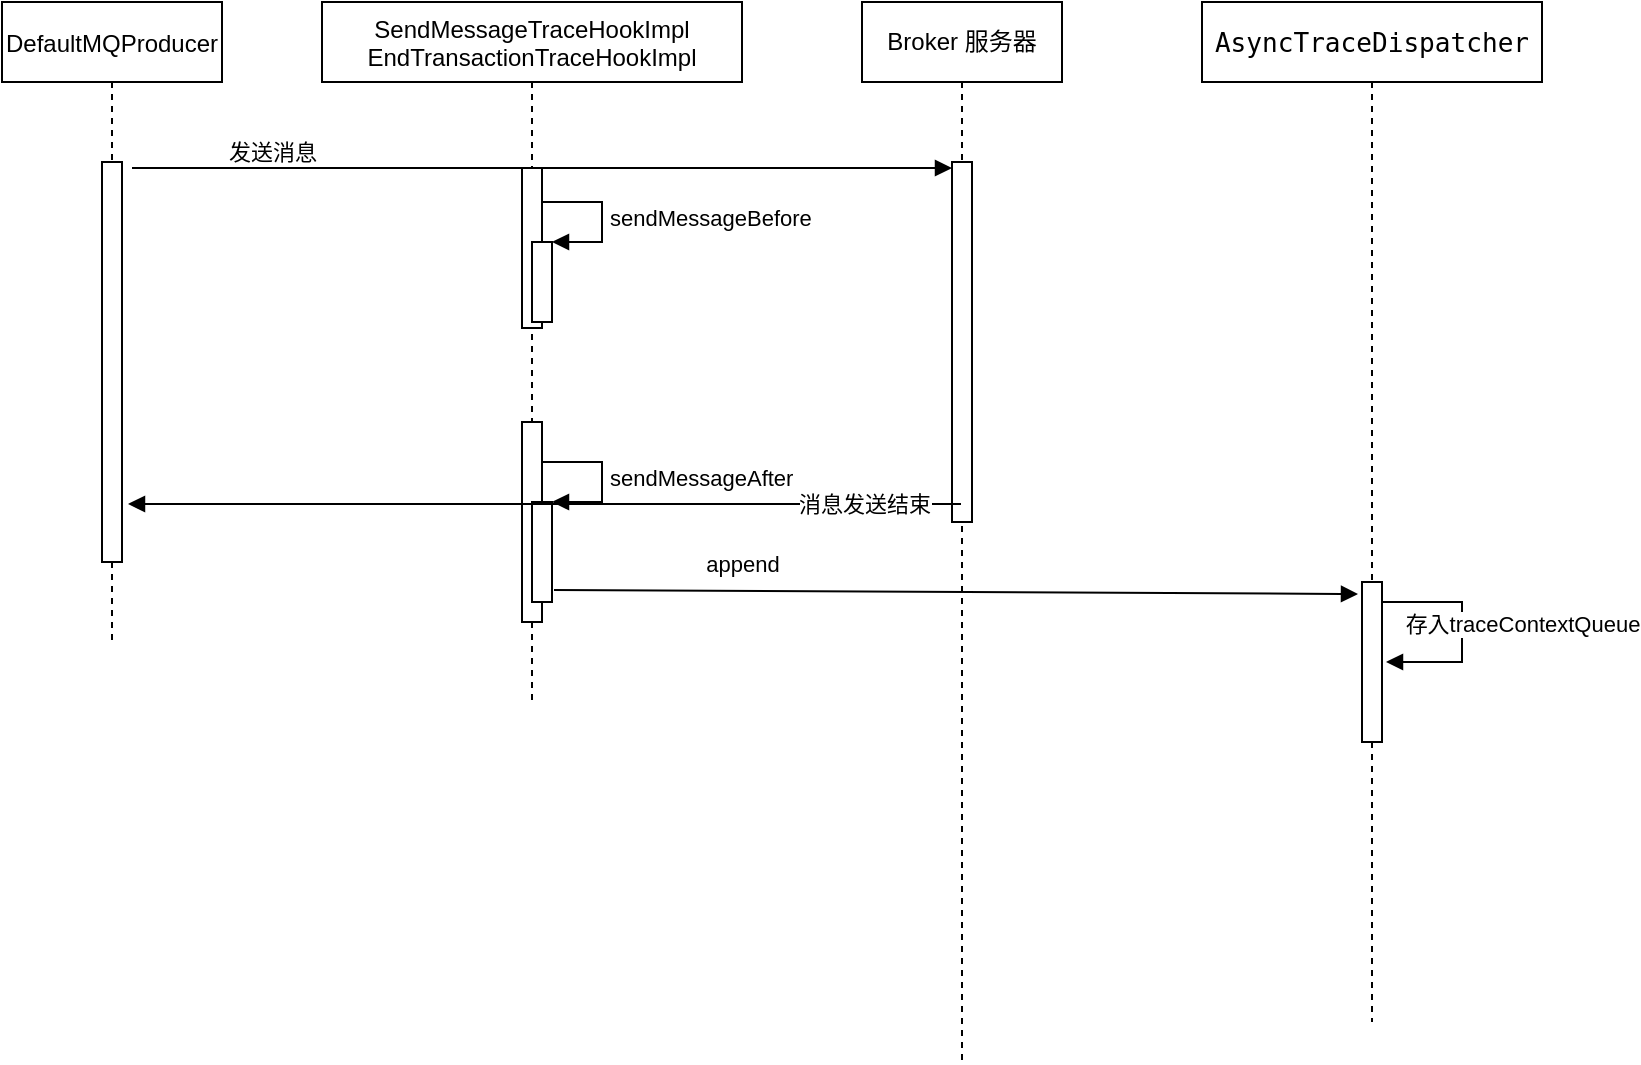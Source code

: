 <mxfile version="20.1.3" type="github">
  <diagram id="kgpKYQtTHZ0yAKxKKP6v" name="Page-1">
    <mxGraphModel dx="1298" dy="698" grid="1" gridSize="10" guides="1" tooltips="1" connect="1" arrows="1" fold="1" page="1" pageScale="1" pageWidth="850" pageHeight="1100" math="0" shadow="0">
      <root>
        <mxCell id="0" />
        <mxCell id="1" parent="0" />
        <mxCell id="YKWzOPBAbGGIlihZNfzH-1" value="DefaultMQProducer" style="shape=umlLifeline;perimeter=lifelinePerimeter;container=1;collapsible=0;recursiveResize=0;rounded=0;shadow=0;strokeWidth=1;" vertex="1" parent="1">
          <mxGeometry x="120" y="80" width="110" height="320" as="geometry" />
        </mxCell>
        <mxCell id="YKWzOPBAbGGIlihZNfzH-2" value="" style="html=1;points=[];perimeter=orthogonalPerimeter;" vertex="1" parent="YKWzOPBAbGGIlihZNfzH-1">
          <mxGeometry x="50" y="80" width="10" height="200" as="geometry" />
        </mxCell>
        <mxCell id="YKWzOPBAbGGIlihZNfzH-3" value="SendMessageTraceHookImpl&#xa;EndTransactionTraceHookImpl" style="shape=umlLifeline;perimeter=lifelinePerimeter;container=1;collapsible=0;recursiveResize=0;rounded=0;shadow=0;strokeWidth=1;size=40;" vertex="1" parent="1">
          <mxGeometry x="280" y="80" width="210" height="350" as="geometry" />
        </mxCell>
        <mxCell id="YKWzOPBAbGGIlihZNfzH-4" value="" style="html=1;points=[];perimeter=orthogonalPerimeter;" vertex="1" parent="YKWzOPBAbGGIlihZNfzH-3">
          <mxGeometry x="100" y="83" width="10" height="80" as="geometry" />
        </mxCell>
        <mxCell id="YKWzOPBAbGGIlihZNfzH-5" value="" style="html=1;points=[];perimeter=orthogonalPerimeter;" vertex="1" parent="YKWzOPBAbGGIlihZNfzH-3">
          <mxGeometry x="105" y="120" width="10" height="40" as="geometry" />
        </mxCell>
        <mxCell id="YKWzOPBAbGGIlihZNfzH-6" value="sendMessageBefore" style="edgeStyle=orthogonalEdgeStyle;html=1;align=left;spacingLeft=2;endArrow=block;rounded=0;entryX=1;entryY=0;" edge="1" parent="YKWzOPBAbGGIlihZNfzH-3" target="YKWzOPBAbGGIlihZNfzH-5">
          <mxGeometry relative="1" as="geometry">
            <mxPoint x="110" y="100" as="sourcePoint" />
            <Array as="points">
              <mxPoint x="140" y="100" />
            </Array>
          </mxGeometry>
        </mxCell>
        <mxCell id="YKWzOPBAbGGIlihZNfzH-7" value="" style="html=1;points=[];perimeter=orthogonalPerimeter;" vertex="1" parent="YKWzOPBAbGGIlihZNfzH-3">
          <mxGeometry x="100" y="210" width="10" height="100" as="geometry" />
        </mxCell>
        <mxCell id="YKWzOPBAbGGIlihZNfzH-8" value="" style="html=1;points=[];perimeter=orthogonalPerimeter;" vertex="1" parent="YKWzOPBAbGGIlihZNfzH-3">
          <mxGeometry x="105" y="250" width="10" height="50" as="geometry" />
        </mxCell>
        <mxCell id="YKWzOPBAbGGIlihZNfzH-9" value="sendMessageAfter" style="edgeStyle=orthogonalEdgeStyle;html=1;align=left;spacingLeft=2;endArrow=block;rounded=0;entryX=1;entryY=0;" edge="1" parent="YKWzOPBAbGGIlihZNfzH-3" target="YKWzOPBAbGGIlihZNfzH-8">
          <mxGeometry relative="1" as="geometry">
            <mxPoint x="110" y="230" as="sourcePoint" />
            <Array as="points">
              <mxPoint x="140" y="230" />
            </Array>
          </mxGeometry>
        </mxCell>
        <mxCell id="YKWzOPBAbGGIlihZNfzH-10" value="Broker 服务器" style="shape=umlLifeline;perimeter=lifelinePerimeter;whiteSpace=wrap;html=1;container=1;collapsible=0;recursiveResize=0;outlineConnect=0;" vertex="1" parent="1">
          <mxGeometry x="550" y="80" width="100" height="530" as="geometry" />
        </mxCell>
        <mxCell id="YKWzOPBAbGGIlihZNfzH-11" value="" style="html=1;points=[];perimeter=orthogonalPerimeter;" vertex="1" parent="YKWzOPBAbGGIlihZNfzH-10">
          <mxGeometry x="45" y="80" width="10" height="180" as="geometry" />
        </mxCell>
        <mxCell id="YKWzOPBAbGGIlihZNfzH-12" value="发送消息" style="html=1;verticalAlign=bottom;endArrow=block;rounded=0;" edge="1" parent="YKWzOPBAbGGIlihZNfzH-10">
          <mxGeometry x="-0.659" y="-1" width="80" relative="1" as="geometry">
            <mxPoint x="-365" y="83" as="sourcePoint" />
            <mxPoint x="45" y="83" as="targetPoint" />
            <mxPoint as="offset" />
          </mxGeometry>
        </mxCell>
        <mxCell id="YKWzOPBAbGGIlihZNfzH-13" value="消息发送结束" style="html=1;verticalAlign=bottom;endArrow=block;rounded=0;entryX=1.3;entryY=0.855;entryDx=0;entryDy=0;entryPerimeter=0;" edge="1" parent="1" source="YKWzOPBAbGGIlihZNfzH-10" target="YKWzOPBAbGGIlihZNfzH-2">
          <mxGeometry x="-0.762" y="9" width="80" relative="1" as="geometry">
            <mxPoint x="260" y="480" as="sourcePoint" />
            <mxPoint x="340" y="480" as="targetPoint" />
            <mxPoint x="1" as="offset" />
          </mxGeometry>
        </mxCell>
        <mxCell id="YKWzOPBAbGGIlihZNfzH-14" value="&lt;pre style=&quot;background-color:#ffffff;color:#080808;font-family:&#39;JetBrains Mono&#39;,monospace;font-size:9.8pt;&quot;&gt;&lt;span style=&quot;color:#000000;&quot;&gt;AsyncTraceDispatcher&lt;/span&gt;&lt;/pre&gt;" style="shape=umlLifeline;perimeter=lifelinePerimeter;whiteSpace=wrap;html=1;container=1;collapsible=0;recursiveResize=0;outlineConnect=0;" vertex="1" parent="1">
          <mxGeometry x="720" y="80" width="170" height="510" as="geometry" />
        </mxCell>
        <mxCell id="YKWzOPBAbGGIlihZNfzH-15" value="" style="html=1;points=[];perimeter=orthogonalPerimeter;" vertex="1" parent="YKWzOPBAbGGIlihZNfzH-14">
          <mxGeometry x="80" y="290" width="10" height="80" as="geometry" />
        </mxCell>
        <mxCell id="YKWzOPBAbGGIlihZNfzH-16" value="存入traceContextQueue" style="html=1;verticalAlign=bottom;endArrow=block;rounded=0;edgeStyle=orthogonalEdgeStyle;entryX=1.2;entryY=0.5;entryDx=0;entryDy=0;entryPerimeter=0;" edge="1" parent="YKWzOPBAbGGIlihZNfzH-14" target="YKWzOPBAbGGIlihZNfzH-15">
          <mxGeometry x="0.111" y="30" width="80" relative="1" as="geometry">
            <mxPoint x="90" y="300" as="sourcePoint" />
            <mxPoint x="170" y="300" as="targetPoint" />
            <Array as="points">
              <mxPoint x="130" y="300" />
              <mxPoint x="130" y="330" />
            </Array>
            <mxPoint as="offset" />
          </mxGeometry>
        </mxCell>
        <mxCell id="YKWzOPBAbGGIlihZNfzH-17" value="append" style="html=1;verticalAlign=bottom;endArrow=block;rounded=0;exitX=1.1;exitY=0.88;exitDx=0;exitDy=0;exitPerimeter=0;entryX=-0.2;entryY=0.075;entryDx=0;entryDy=0;entryPerimeter=0;" edge="1" parent="1" source="YKWzOPBAbGGIlihZNfzH-8" target="YKWzOPBAbGGIlihZNfzH-15">
          <mxGeometry x="-0.532" y="4" width="80" relative="1" as="geometry">
            <mxPoint x="440" y="400" as="sourcePoint" />
            <mxPoint x="760" y="380" as="targetPoint" />
            <mxPoint as="offset" />
          </mxGeometry>
        </mxCell>
      </root>
    </mxGraphModel>
  </diagram>
</mxfile>
